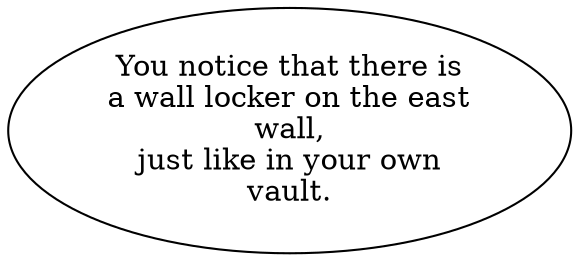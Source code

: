 digraph BVAIR {
  "start" [style=filled       fillcolor="#FFFFFF"       color="#000000"]
  "start" [label="You notice that there is\na wall locker on the east\nwall,\njust like in your own\nvault."]
}